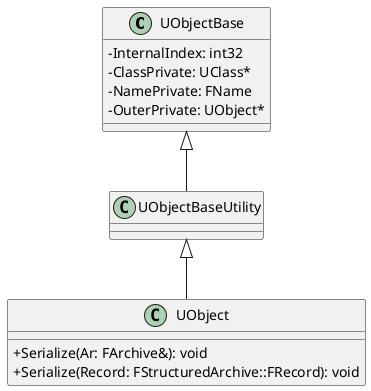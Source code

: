 @startuml UObject
skinparam classAttributeIconSize 0

class UObjectBase {
    - InternalIndex: int32
    - ClassPrivate: UClass*
    - NamePrivate: FName
    - OuterPrivate: UObject*
}
class UObjectBaseUtility {}
class UObject {
    + Serialize(Ar: FArchive&): void
    + Serialize(Record: FStructuredArchive::FRecord): void
}

UObjectBase <|-- UObjectBaseUtility
UObjectBaseUtility <|-- UObject

@enduml

@startuml UField
skinparam classAttributeIconSize 0

class UObject {}

class UField {
    + Next: UField*
}

class UProperty {
    + ContainerPtrToValuePtr<ValueType>(ContainerPtr: UObject*, ArrayIndex: int32 = 0): ValueType*
    + ContainerPtrToValuePtr<ValueType>(ContainerPtr: void*, ArrayIndex: int32 = 0): ValueType*
    + ContainerPtrToValuePtr<ValueType>(ContainerPtr: UObject const*, ArrayIndex: int32 = 0): ValueType const*
    + ContainerPtrToValuePtr<ValueType>(ContainerPtr: void const*, ArrayIndex: int32 = 0): ValueType const*
}

class UNumericProperty {}
class UByteProperty {}
class UIntProperty {}
class UBoolProperty {}

class UEnum {

}

class UStruct {

}

class UFunction {

}

class UClass {

}

class UScriptStruct {
    
}

UObject <|-- UField
UField <|-- UProperty
UField <|-- UEnum
UField <|-- UStruct
UStruct <|-- UFunction
UStruct <|-- UClass
UStruct <|-- UScriptStruct
UProperty <|-- UNumericProperty
UNumericProperty <|-- UByteProperty
UNumericProperty <|-- UIntProperty
UProperty <|-- UBoolProperty

@enduml

